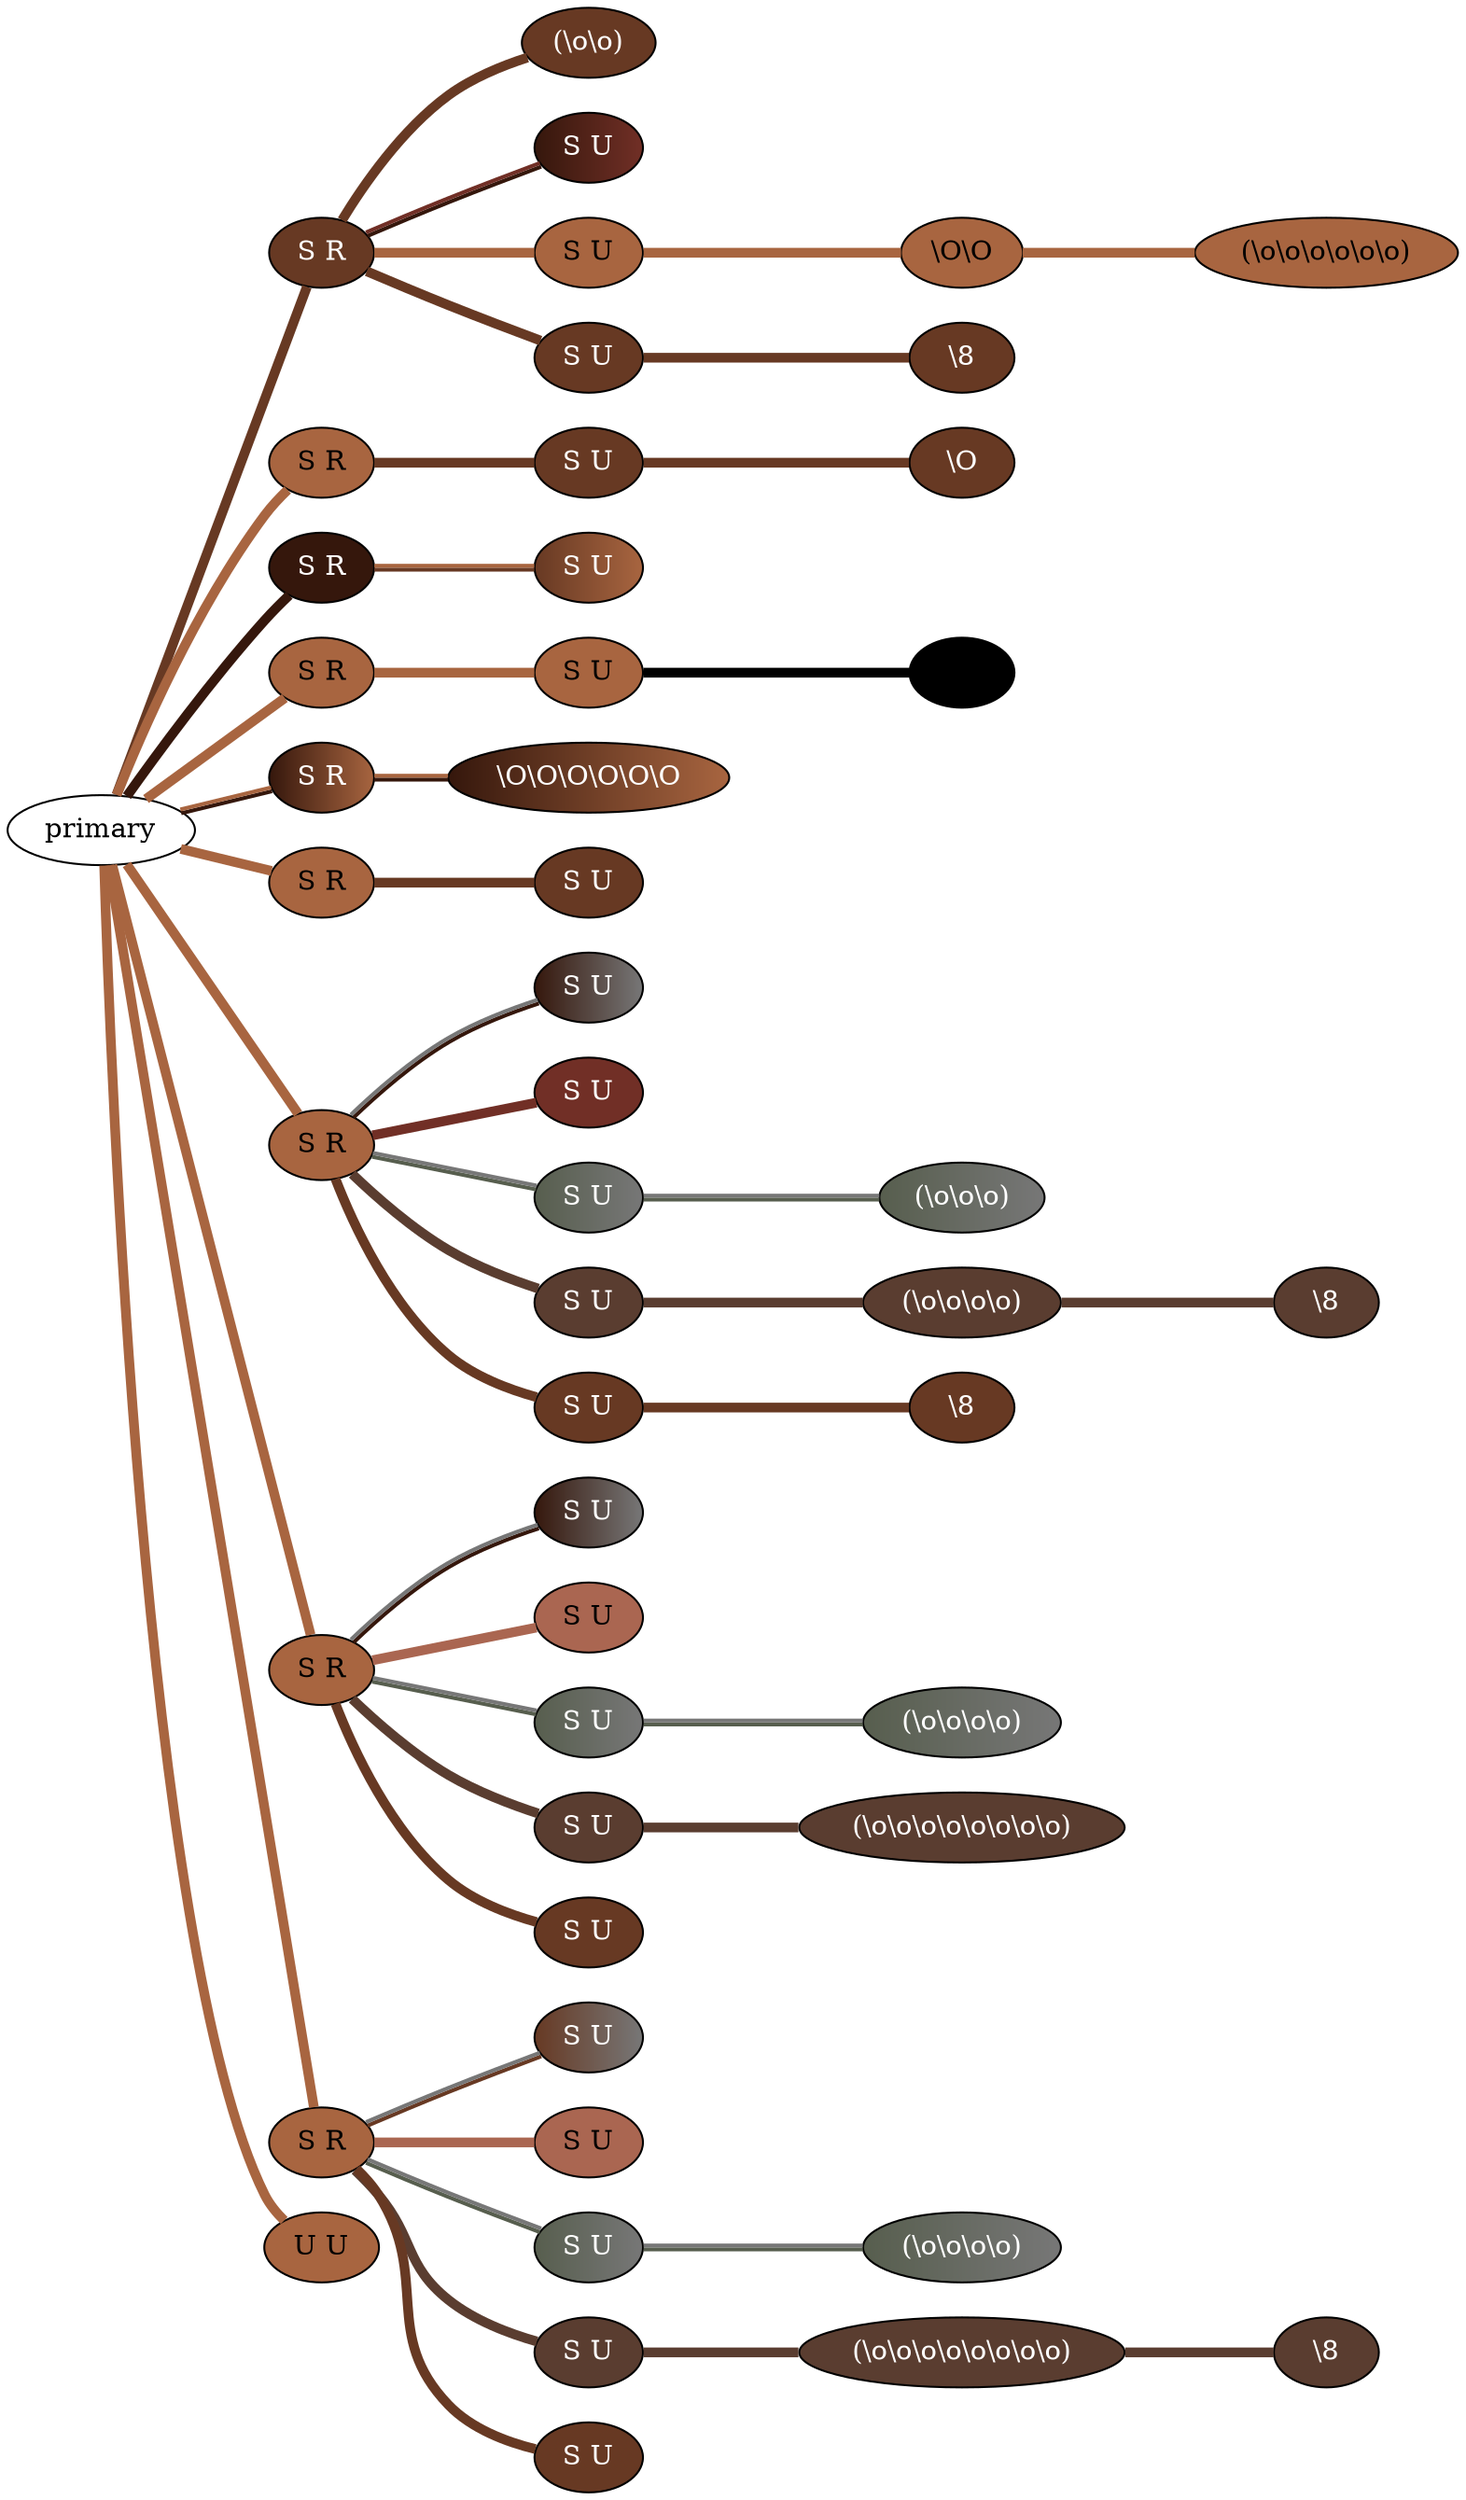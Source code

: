 graph {
 graph [rankdir=LR]
"1" [qtype="pendant_node", pendant_colors="#673923", pendant_ply="S", pendant_attach="R", pendant_length="32.0", label="S R", style=filled, fillcolor="#673923", fontcolor="#ffffff"]
"primary" -- "1" [qtype="pendant_link",penwidth=5,color="#673923"]
"1:0" [qtype="knot_node", knot_value="2", knot_type="L", knot_position="14.5", knot_spin="Z", label="(\\o\\o)", style=filled, fillcolor="#673923" , fontcolor="#ffffff"]
"1" -- "1:0" [qtype="knot_link",penwidth=5,color="#673923"]
"1s1" [qtype="pendant_node", pendant_colors="#35170C:#712F26", pendant_ply="S", pendant_attach="U", pendant_length="8.5", label="S U", style=filled, fillcolor="#35170C:#712F26", fontcolor="#ffffff"]
"1" -- "1s1" [qtype="pendant_link",penwidth=2,color="#35170C:#712F26"]
"1s2" [qtype="pendant_node", pendant_colors="#A86540", pendant_ply="S", pendant_attach="U", pendant_length="25.5", label="S U", style=filled, fillcolor="#A86540", fontcolor="#000000"]
"1" -- "1s2" [qtype="pendant_link",penwidth=5,color="#A86540"]
"1s2:0" [qtype="knot_node", knot_value="2", knot_type="S", knot_position="6.0", knot_spin="Z", label="\\O\\O", style=filled, fillcolor="#A86540" , fontcolor="#000000"]
"1s2" -- "1s2:0" [qtype="knot_link",penwidth=5,color="#A86540"]
"1s2:1" [qtype="knot_node", knot_value="6", knot_type="L", knot_position="12.5", knot_spin="Z", label="(\\o\\o\\o\\o\\o\\o)", style=filled, fillcolor="#A86540" , fontcolor="#000000"]
"1s2:0" -- "1s2:1" [qtype="knot_link",penwidth=5,color="#A86540"]
"1s3" [qtype="pendant_node", pendant_colors="#673923", pendant_ply="S", pendant_attach="U", pendant_length="35.5", label="S U", style=filled, fillcolor="#673923", fontcolor="#ffffff"]
"1" -- "1s3" [qtype="pendant_link",penwidth=5,color="#673923"]
"1s3:0" [qtype="knot_node", knot_value="1", knot_type="E", knot_position="13.0", knot_spin="Z", label="\\8", style=filled, fillcolor="#673923" , fontcolor="#ffffff"]
"1s3" -- "1s3:0" [qtype="knot_link",penwidth=5,color="#673923"]
"2" [qtype="pendant_node", pendant_colors="#A86540", pendant_ply="S", pendant_attach="R", pendant_length="31.5", label="S R", style=filled, fillcolor="#A86540", fontcolor="#000000"]
"primary" -- "2" [qtype="pendant_link",penwidth=5,color="#A86540"]
"2s1" [qtype="pendant_node", pendant_colors="#673923", pendant_ply="S", pendant_attach="U", pendant_length="17.0", label="S U", style=filled, fillcolor="#673923", fontcolor="#ffffff"]
"2" -- "2s1" [qtype="pendant_link",penwidth=5,color="#673923"]
"2s1:0" [qtype="knot_node", knot_value="1", knot_type="S", knot_position="7.5", knot_spin="Z", label="\\O", style=filled, fillcolor="#673923" , fontcolor="#ffffff"]
"2s1" -- "2s1:0" [qtype="knot_link",penwidth=5,color="#673923"]
"3" [qtype="pendant_node", pendant_colors="#35170C", pendant_ply="S", pendant_attach="R", pendant_length="9.5", label="S R", style=filled, fillcolor="#35170C", fontcolor="#ffffff"]
"primary" -- "3" [qtype="pendant_link",penwidth=5,color="#35170C"]
"3s1" [qtype="pendant_node", pendant_colors="#673923:#A86540", pendant_ply="S", pendant_attach="U", pendant_length="35.0", label="S U", style=filled, fillcolor="#673923:#A86540", fontcolor="#ffffff"]
"3" -- "3s1" [qtype="pendant_link",penwidth=2,color="#673923:#A86540"]
"4" [qtype="pendant_node", pendant_colors="#A86540", pendant_ply="S", pendant_attach="R", pendant_length="35.5", label="S R", style=filled, fillcolor="#A86540", fontcolor="#000000"]
"primary" -- "4" [qtype="pendant_link",penwidth=5,color="#A86540"]
"4s1" [qtype="pendant_node", pendant_colors="#A86540", pendant_ply="S", pendant_attach="U", pendant_length="32.5", label="S U", style=filled, fillcolor="#A86540", fontcolor="#000000"]
"4" -- "4s1" [qtype="pendant_link",penwidth=5,color="#A86540"]
"4s1s1" [qtype="pendant_node", pendant_colors="#000000", pendant_ply="", pendant_attach="", pendant_length="", label=" ", style=filled, fillcolor="#000000", fontcolor="#ffffff"]
"4s1" -- "4s1s1" [qtype="pendant_link",penwidth=5,color="#000000"]
"5" [qtype="pendant_node", pendant_colors="#35170C:#A86540", pendant_ply="S", pendant_attach="R", pendant_length="22.0", label="S R", style=filled, fillcolor="#35170C:#A86540", fontcolor="#ffffff"]
"primary" -- "5" [qtype="pendant_link",penwidth=2,color="#35170C:#A86540"]
"5:0" [qtype="knot_node", knot_value="6", knot_type="S", knot_position="7.5", knot_spin="Z", label="\\O\\O\\O\\O\\O\\O", style=filled, fillcolor="#35170C:#A86540" , fontcolor="#ffffff"]
"5" -- "5:0" [qtype="knot_link",penwidth=2,color="#35170C:#A86540"]
"6" [qtype="pendant_node", pendant_colors="#A86540", pendant_ply="S", pendant_attach="R", pendant_length="31.5", label="S R", style=filled, fillcolor="#A86540", fontcolor="#000000"]
"primary" -- "6" [qtype="pendant_link",penwidth=5,color="#A86540"]
"6s1" [qtype="pendant_node", pendant_colors="#673923", pendant_ply="S", pendant_attach="U", pendant_length="32.5", label="S U", style=filled, fillcolor="#673923", fontcolor="#ffffff"]
"6" -- "6s1" [qtype="pendant_link",penwidth=5,color="#673923"]
"7" [qtype="pendant_node", pendant_colors="#A86540", pendant_ply="S", pendant_attach="R", pendant_length="36.0", label="S R", style=filled, fillcolor="#A86540", fontcolor="#000000"]
"primary" -- "7" [qtype="pendant_link",penwidth=5,color="#A86540"]
"7s1" [qtype="pendant_node", pendant_colors="#35170C:#777777", pendant_ply="S", pendant_attach="U", pendant_length="37.5", label="S U", style=filled, fillcolor="#35170C:#777777", fontcolor="#ffffff"]
"7" -- "7s1" [qtype="pendant_link",penwidth=2,color="#35170C:#777777"]
"7s2" [qtype="pendant_node", pendant_colors="#712F26", pendant_ply="S", pendant_attach="U", pendant_length="10.0", label="S U", style=filled, fillcolor="#712F26", fontcolor="#ffffff"]
"7" -- "7s2" [qtype="pendant_link",penwidth=5,color="#712F26"]
"7s3" [qtype="pendant_node", pendant_colors="#575E4E:#777777", pendant_ply="S", pendant_attach="U", pendant_length="27.0", label="S U", style=filled, fillcolor="#575E4E:#777777", fontcolor="#ffffff"]
"7" -- "7s3" [qtype="pendant_link",penwidth=2,color="#575E4E:#777777"]
"7s3:0" [qtype="knot_node", knot_value="3", knot_type="L", knot_position="12.5", knot_spin="Z", label="(\\o\\o\\o)", style=filled, fillcolor="#575E4E:#777777" , fontcolor="#ffffff"]
"7s3" -- "7s3:0" [qtype="knot_link",penwidth=2,color="#575E4E:#777777"]
"7s4" [qtype="pendant_node", pendant_colors="#5A3D30", pendant_ply="S", pendant_attach="U", pendant_length="29.0", label="S U", style=filled, fillcolor="#5A3D30", fontcolor="#ffffff"]
"7" -- "7s4" [qtype="pendant_link",penwidth=5,color="#5A3D30"]
"7s4:0" [qtype="knot_node", knot_value="4", knot_type="L", knot_position="11.0", knot_spin="Z", label="(\\o\\o\\o\\o)", style=filled, fillcolor="#5A3D30" , fontcolor="#ffffff"]
"7s4" -- "7s4:0" [qtype="knot_link",penwidth=5,color="#5A3D30"]
"7s4:1" [qtype="knot_node", knot_value="1", knot_type="E", knot_position="11.0", knot_spin="Z", label="\\8", style=filled, fillcolor="#5A3D30" , fontcolor="#ffffff"]
"7s4:0" -- "7s4:1" [qtype="knot_link",penwidth=5,color="#5A3D30"]
"7s5" [qtype="pendant_node", pendant_colors="#673923", pendant_ply="S", pendant_attach="U", pendant_length="33.0", label="S U", style=filled, fillcolor="#673923", fontcolor="#ffffff"]
"7" -- "7s5" [qtype="pendant_link",penwidth=5,color="#673923"]
"7s5:0" [qtype="knot_node", knot_value="1", knot_type="E", knot_position="10.0", knot_spin="Z", label="\\8", style=filled, fillcolor="#673923" , fontcolor="#ffffff"]
"7s5" -- "7s5:0" [qtype="knot_link",penwidth=5,color="#673923"]
"8" [qtype="pendant_node", pendant_colors="#A86540", pendant_ply="S", pendant_attach="R", pendant_length="33.5", label="S R", style=filled, fillcolor="#A86540", fontcolor="#000000"]
"primary" -- "8" [qtype="pendant_link",penwidth=5,color="#A86540"]
"8s1" [qtype="pendant_node", pendant_colors="#35170C:#777777", pendant_ply="S", pendant_attach="U", pendant_length="31.5", label="S U", style=filled, fillcolor="#35170C:#777777", fontcolor="#ffffff"]
"8" -- "8s1" [qtype="pendant_link",penwidth=2,color="#35170C:#777777"]
"8s2" [qtype="pendant_node", pendant_colors="#AA6651", pendant_ply="S", pendant_attach="U", pendant_length="38.0", label="S U", style=filled, fillcolor="#AA6651", fontcolor="#000000"]
"8" -- "8s2" [qtype="pendant_link",penwidth=5,color="#AA6651"]
"8s3" [qtype="pendant_node", pendant_colors="#575E4E:#777777", pendant_ply="S", pendant_attach="U", pendant_length="26.5", label="S U", style=filled, fillcolor="#575E4E:#777777", fontcolor="#ffffff"]
"8" -- "8s3" [qtype="pendant_link",penwidth=2,color="#575E4E:#777777"]
"8s3:0" [qtype="knot_node", knot_value="4", knot_type="L", knot_position="11.5", knot_spin="Z", label="(\\o\\o\\o\\o)", style=filled, fillcolor="#575E4E:#777777" , fontcolor="#ffffff"]
"8s3" -- "8s3:0" [qtype="knot_link",penwidth=2,color="#575E4E:#777777"]
"8s4" [qtype="pendant_node", pendant_colors="#5A3D30", pendant_ply="S", pendant_attach="U", pendant_length="27.5", label="S U", style=filled, fillcolor="#5A3D30", fontcolor="#ffffff"]
"8" -- "8s4" [qtype="pendant_link",penwidth=5,color="#5A3D30"]
"8s4:0" [qtype="knot_node", knot_value="8", knot_type="L", knot_position="11.0", knot_spin="Z", label="(\\o\\o\\o\\o\\o\\o\\o\\o)", style=filled, fillcolor="#5A3D30" , fontcolor="#ffffff"]
"8s4" -- "8s4:0" [qtype="knot_link",penwidth=5,color="#5A3D30"]
"8s5" [qtype="pendant_node", pendant_colors="#673923", pendant_ply="S", pendant_attach="U", pendant_length="33.0", label="S U", style=filled, fillcolor="#673923", fontcolor="#ffffff"]
"8" -- "8s5" [qtype="pendant_link",penwidth=5,color="#673923"]
"9" [qtype="pendant_node", pendant_colors="#A86540", pendant_ply="S", pendant_attach="R", pendant_length="31.0", label="S R", style=filled, fillcolor="#A86540", fontcolor="#000000"]
"primary" -- "9" [qtype="pendant_link",penwidth=5,color="#A86540"]
"9s1" [qtype="pendant_node", pendant_colors="#673923:#777777", pendant_ply="S", pendant_attach="U", pendant_length="36.5", label="S U", style=filled, fillcolor="#673923:#777777", fontcolor="#ffffff"]
"9" -- "9s1" [qtype="pendant_link",penwidth=2,color="#673923:#777777"]
"9s2" [qtype="pendant_node", pendant_colors="#AA6651", pendant_ply="S", pendant_attach="U", pendant_length="31.0", label="S U", style=filled, fillcolor="#AA6651", fontcolor="#000000"]
"9" -- "9s2" [qtype="pendant_link",penwidth=5,color="#AA6651"]
"9s3" [qtype="pendant_node", pendant_colors="#575E4E:#777777", pendant_ply="S", pendant_attach="U", pendant_length="29.5", label="S U", style=filled, fillcolor="#575E4E:#777777", fontcolor="#ffffff"]
"9" -- "9s3" [qtype="pendant_link",penwidth=2,color="#575E4E:#777777"]
"9s3:0" [qtype="knot_node", knot_value="4", knot_type="L", knot_position="12.0", knot_spin="Z", label="(\\o\\o\\o\\o)", style=filled, fillcolor="#575E4E:#777777" , fontcolor="#ffffff"]
"9s3" -- "9s3:0" [qtype="knot_link",penwidth=2,color="#575E4E:#777777"]
"9s4" [qtype="pendant_node", pendant_colors="#5A3D30", pendant_ply="S", pendant_attach="U", pendant_length="25.5", label="S U", style=filled, fillcolor="#5A3D30", fontcolor="#ffffff"]
"9" -- "9s4" [qtype="pendant_link",penwidth=5,color="#5A3D30"]
"9s4:0" [qtype="knot_node", knot_value="8", knot_type="L", knot_position="11.5", knot_spin="Z", label="(\\o\\o\\o\\o\\o\\o\\o\\o)", style=filled, fillcolor="#5A3D30" , fontcolor="#ffffff"]
"9s4" -- "9s4:0" [qtype="knot_link",penwidth=5,color="#5A3D30"]
"9s4:1" [qtype="knot_node", knot_value="1", knot_type="E", knot_position="11.5", knot_spin="Z", label="\\8", style=filled, fillcolor="#5A3D30" , fontcolor="#ffffff"]
"9s4:0" -- "9s4:1" [qtype="knot_link",penwidth=5,color="#5A3D30"]
"9s5" [qtype="pendant_node", pendant_colors="#673923", pendant_ply="S", pendant_attach="U", pendant_length="32.0", label="S U", style=filled, fillcolor="#673923", fontcolor="#ffffff"]
"9" -- "9s5" [qtype="pendant_link",penwidth=5,color="#673923"]
"10" [qtype="pendant_node", pendant_colors="#A86540", pendant_ply="U", pendant_attach="U", pendant_length="0.0", label="U U", style=filled, fillcolor="#A86540", fontcolor="#000000"]
"primary" -- "10" [qtype="pendant_link",penwidth=5,color="#A86540"]
}
